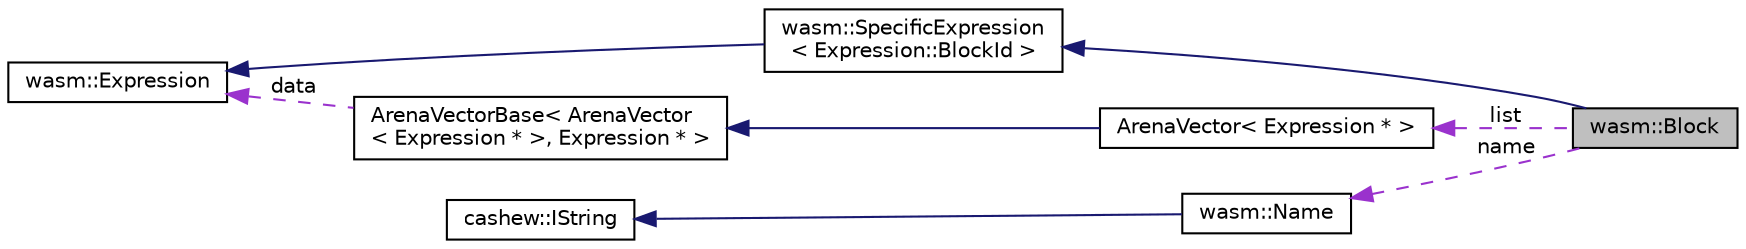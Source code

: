 digraph "wasm::Block"
{
  edge [fontname="Helvetica",fontsize="10",labelfontname="Helvetica",labelfontsize="10"];
  node [fontname="Helvetica",fontsize="10",shape=record];
  rankdir="LR";
  Node3 [label="wasm::Block",height=0.2,width=0.4,color="black", fillcolor="grey75", style="filled", fontcolor="black"];
  Node4 -> Node3 [dir="back",color="midnightblue",fontsize="10",style="solid",fontname="Helvetica"];
  Node4 [label="wasm::SpecificExpression\l\< Expression::BlockId \>",height=0.2,width=0.4,color="black", fillcolor="white", style="filled",URL="$classwasm_1_1_specific_expression.html"];
  Node5 -> Node4 [dir="back",color="midnightblue",fontsize="10",style="solid",fontname="Helvetica"];
  Node5 [label="wasm::Expression",height=0.2,width=0.4,color="black", fillcolor="white", style="filled",URL="$classwasm_1_1_expression.html"];
  Node6 -> Node3 [dir="back",color="darkorchid3",fontsize="10",style="dashed",label=" name" ,fontname="Helvetica"];
  Node6 [label="wasm::Name",height=0.2,width=0.4,color="black", fillcolor="white", style="filled",URL="$structwasm_1_1_name.html"];
  Node7 -> Node6 [dir="back",color="midnightblue",fontsize="10",style="solid",fontname="Helvetica"];
  Node7 [label="cashew::IString",height=0.2,width=0.4,color="black", fillcolor="white", style="filled",URL="$structcashew_1_1_i_string.html"];
  Node8 -> Node3 [dir="back",color="darkorchid3",fontsize="10",style="dashed",label=" list" ,fontname="Helvetica"];
  Node8 [label="ArenaVector\< Expression * \>",height=0.2,width=0.4,color="black", fillcolor="white", style="filled",URL="$class_arena_vector.html"];
  Node9 -> Node8 [dir="back",color="midnightblue",fontsize="10",style="solid",fontname="Helvetica"];
  Node9 [label="ArenaVectorBase\< ArenaVector\l\< Expression * \>, Expression * \>",height=0.2,width=0.4,color="black", fillcolor="white", style="filled",URL="$class_arena_vector_base.html"];
  Node5 -> Node9 [dir="back",color="darkorchid3",fontsize="10",style="dashed",label=" data" ,fontname="Helvetica"];
}

